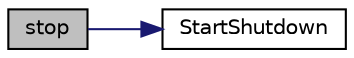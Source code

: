 digraph "stop"
{
  edge [fontname="Helvetica",fontsize="10",labelfontname="Helvetica",labelfontsize="10"];
  node [fontname="Helvetica",fontsize="10",shape=record];
  rankdir="LR";
  Node353 [label="stop",height=0.2,width=0.4,color="black", fillcolor="grey75", style="filled", fontcolor="black"];
  Node353 -> Node354 [color="midnightblue",fontsize="10",style="solid",fontname="Helvetica"];
  Node354 [label="StartShutdown",height=0.2,width=0.4,color="black", fillcolor="white", style="filled",URL="$init_8cpp.html#ac7140c7327b1e6a8d46470b1cd0e8e1b"];
}
